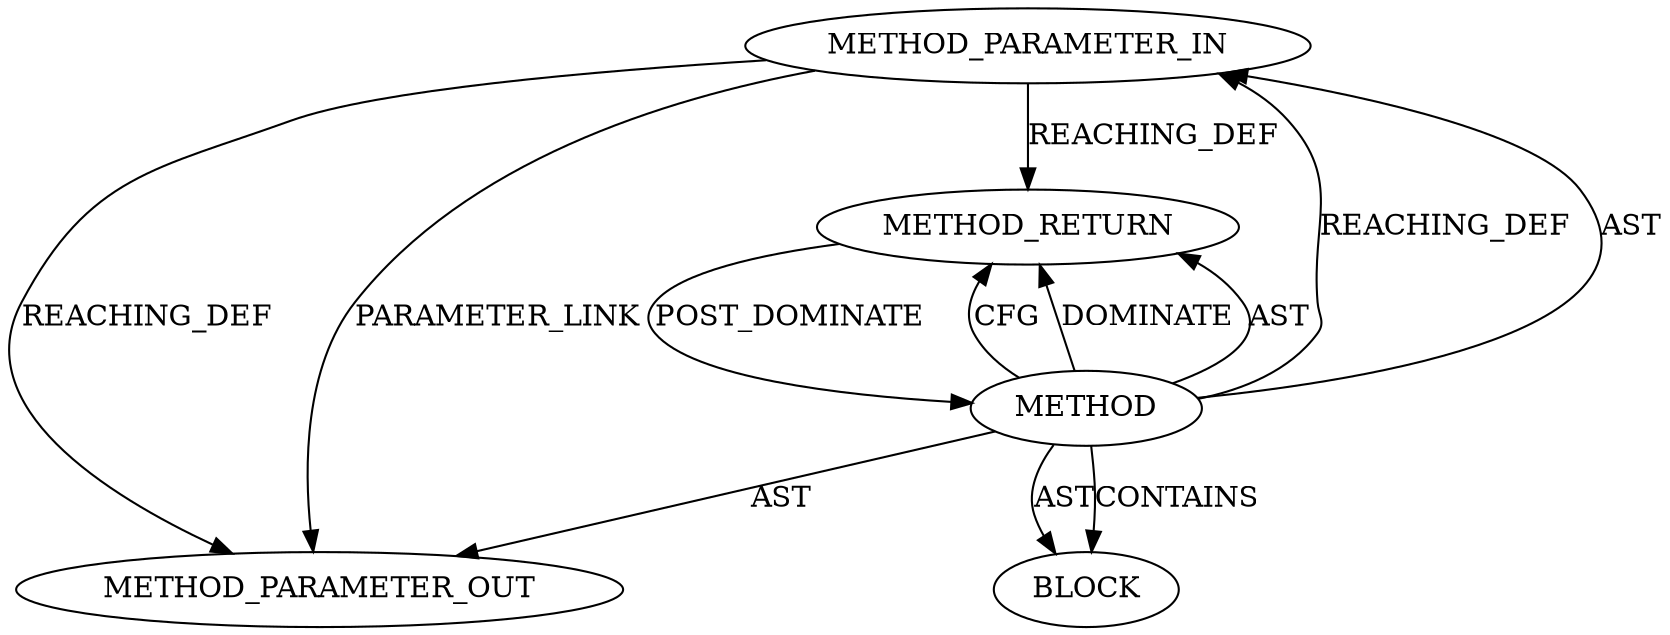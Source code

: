 digraph {
  13410 [label=METHOD_PARAMETER_OUT ORDER=1 CODE="p1" IS_VARIADIC=false TYPE_FULL_NAME="ANY" EVALUATION_STRATEGY="BY_VALUE" INDEX=1 NAME="p1"]
  12280 [label=METHOD_PARAMETER_IN ORDER=1 CODE="p1" IS_VARIADIC=false TYPE_FULL_NAME="ANY" EVALUATION_STRATEGY="BY_VALUE" INDEX=1 NAME="p1"]
  12279 [label=METHOD AST_PARENT_TYPE="NAMESPACE_BLOCK" AST_PARENT_FULL_NAME="<global>" ORDER=0 CODE="<empty>" FULL_NAME="<operator>.sizeOf" IS_EXTERNAL=true FILENAME="<empty>" SIGNATURE="" NAME="<operator>.sizeOf"]
  12282 [label=METHOD_RETURN ORDER=2 CODE="RET" TYPE_FULL_NAME="ANY" EVALUATION_STRATEGY="BY_VALUE"]
  12281 [label=BLOCK ORDER=1 ARGUMENT_INDEX=1 CODE="<empty>" TYPE_FULL_NAME="ANY"]
  12279 -> 12281 [label=AST ]
  12282 -> 12279 [label=POST_DOMINATE ]
  12280 -> 12282 [label=REACHING_DEF VARIABLE="p1"]
  12280 -> 13410 [label=REACHING_DEF VARIABLE="p1"]
  12279 -> 12280 [label=REACHING_DEF VARIABLE=""]
  12279 -> 13410 [label=AST ]
  12279 -> 12282 [label=CFG ]
  12279 -> 12280 [label=AST ]
  12279 -> 12282 [label=DOMINATE ]
  12279 -> 12281 [label=CONTAINS ]
  12279 -> 12282 [label=AST ]
  12280 -> 13410 [label=PARAMETER_LINK ]
}
